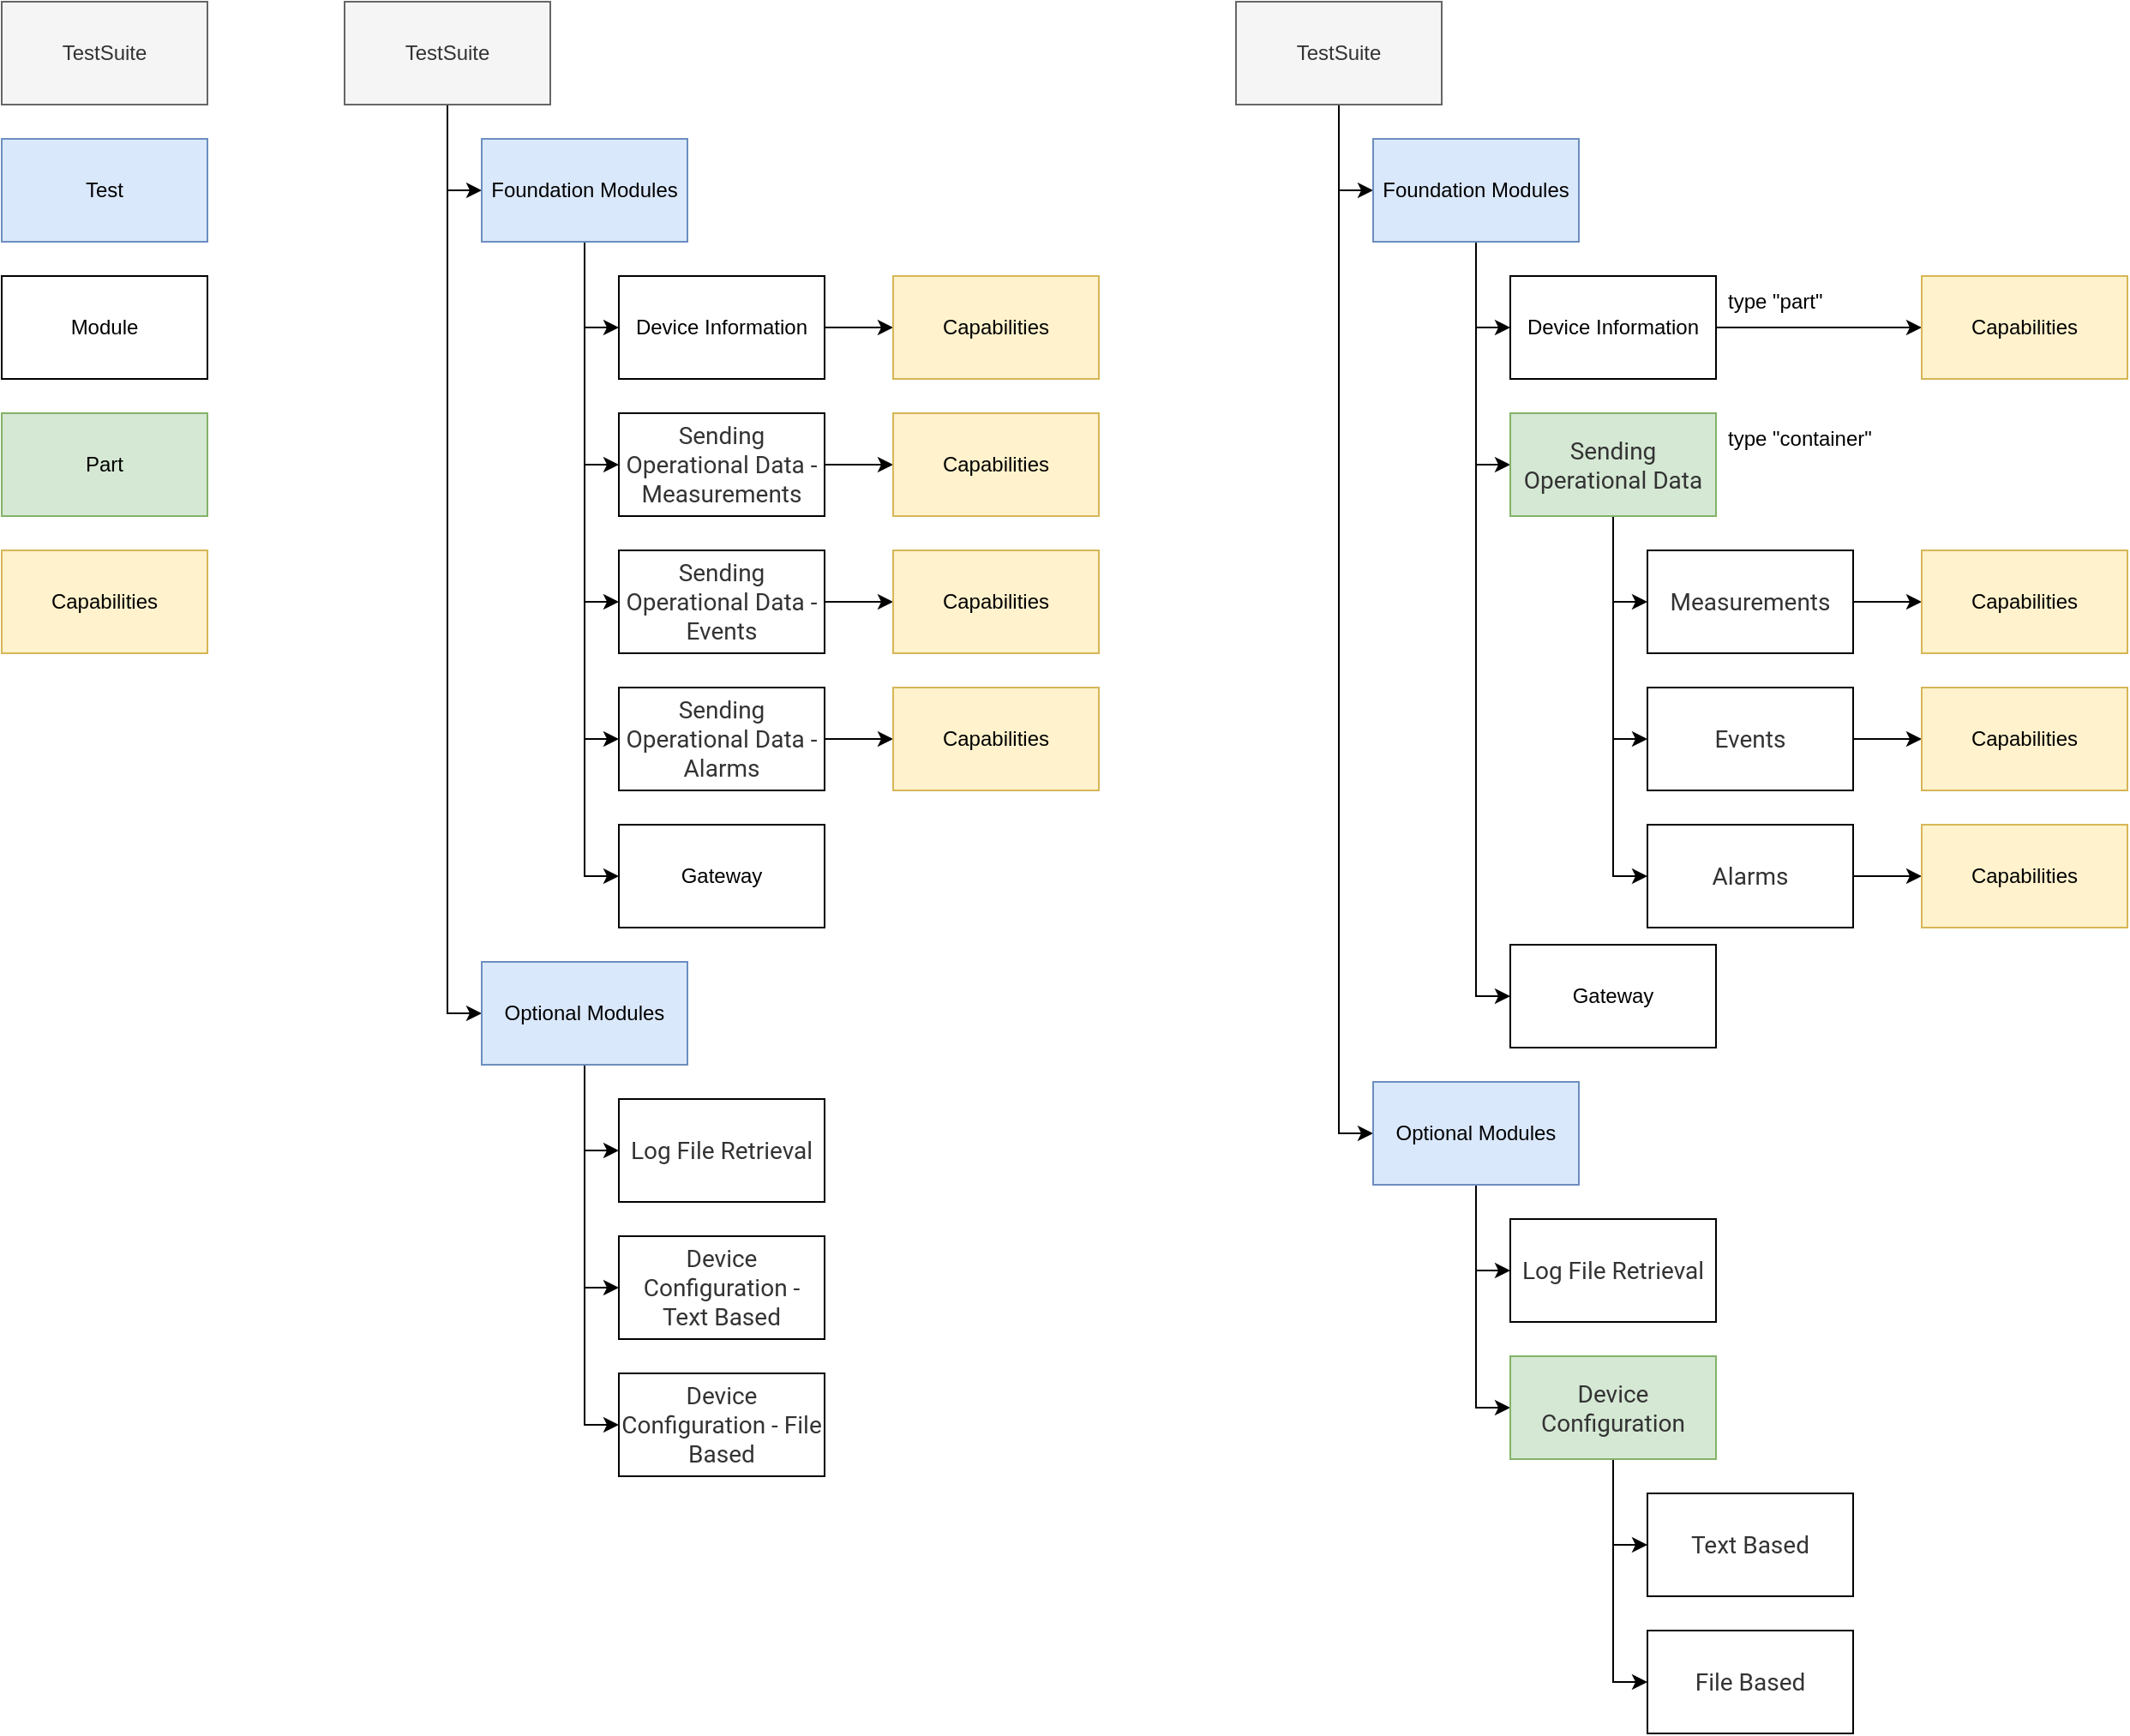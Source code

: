 <mxfile version="15.6.8" type="device"><diagram id="FVB2DIKRW_cvwSNGYGZr" name="TestSuite"><mxGraphModel dx="2230" dy="1004" grid="1" gridSize="10" guides="1" tooltips="1" connect="1" arrows="1" fold="1" page="0" pageScale="1" pageWidth="827" pageHeight="1169" math="0" shadow="0"><root><mxCell id="0"/><mxCell id="1" parent="0"/><mxCell id="3HemhXOC1JlTTPq5fDlz-4" style="edgeStyle=orthogonalEdgeStyle;rounded=0;orthogonalLoop=1;jettySize=auto;html=1;entryX=0;entryY=0.5;entryDx=0;entryDy=0;" edge="1" parent="1" source="3HemhXOC1JlTTPq5fDlz-1" target="3HemhXOC1JlTTPq5fDlz-2"><mxGeometry relative="1" as="geometry"/></mxCell><mxCell id="3HemhXOC1JlTTPq5fDlz-5" style="edgeStyle=orthogonalEdgeStyle;rounded=0;orthogonalLoop=1;jettySize=auto;html=1;entryX=0;entryY=0.5;entryDx=0;entryDy=0;" edge="1" parent="1" source="3HemhXOC1JlTTPq5fDlz-1" target="3HemhXOC1JlTTPq5fDlz-3"><mxGeometry relative="1" as="geometry"/></mxCell><mxCell id="3HemhXOC1JlTTPq5fDlz-1" value="TestSuite" style="rounded=0;whiteSpace=wrap;html=1;fillColor=#f5f5f5;fontColor=#333333;strokeColor=#666666;" vertex="1" parent="1"><mxGeometry x="-120" y="80" width="120" height="60" as="geometry"/></mxCell><mxCell id="3HemhXOC1JlTTPq5fDlz-12" style="edgeStyle=orthogonalEdgeStyle;rounded=0;orthogonalLoop=1;jettySize=auto;html=1;entryX=0;entryY=0.5;entryDx=0;entryDy=0;" edge="1" parent="1" source="3HemhXOC1JlTTPq5fDlz-2" target="3HemhXOC1JlTTPq5fDlz-6"><mxGeometry relative="1" as="geometry"/></mxCell><mxCell id="3HemhXOC1JlTTPq5fDlz-14" style="edgeStyle=orthogonalEdgeStyle;rounded=0;orthogonalLoop=1;jettySize=auto;html=1;entryX=0;entryY=0.5;entryDx=0;entryDy=0;" edge="1" parent="1" source="3HemhXOC1JlTTPq5fDlz-2" target="3HemhXOC1JlTTPq5fDlz-8"><mxGeometry relative="1" as="geometry"/></mxCell><mxCell id="3HemhXOC1JlTTPq5fDlz-17" style="edgeStyle=orthogonalEdgeStyle;rounded=0;orthogonalLoop=1;jettySize=auto;html=1;entryX=0;entryY=0.5;entryDx=0;entryDy=0;" edge="1" parent="1" source="3HemhXOC1JlTTPq5fDlz-2" target="3HemhXOC1JlTTPq5fDlz-15"><mxGeometry relative="1" as="geometry"/></mxCell><mxCell id="3HemhXOC1JlTTPq5fDlz-18" style="edgeStyle=orthogonalEdgeStyle;rounded=0;orthogonalLoop=1;jettySize=auto;html=1;entryX=0;entryY=0.5;entryDx=0;entryDy=0;" edge="1" parent="1" source="3HemhXOC1JlTTPq5fDlz-2" target="3HemhXOC1JlTTPq5fDlz-16"><mxGeometry relative="1" as="geometry"/></mxCell><mxCell id="3HemhXOC1JlTTPq5fDlz-2" value="Foundation Modules" style="rounded=0;whiteSpace=wrap;html=1;" vertex="1" parent="1"><mxGeometry x="-40" y="160" width="120" height="60" as="geometry"/></mxCell><mxCell id="3HemhXOC1JlTTPq5fDlz-23" style="edgeStyle=orthogonalEdgeStyle;rounded=0;orthogonalLoop=1;jettySize=auto;html=1;entryX=0;entryY=0.5;entryDx=0;entryDy=0;" edge="1" parent="1" source="3HemhXOC1JlTTPq5fDlz-3" target="3HemhXOC1JlTTPq5fDlz-9"><mxGeometry relative="1" as="geometry"/></mxCell><mxCell id="3HemhXOC1JlTTPq5fDlz-24" style="edgeStyle=orthogonalEdgeStyle;rounded=0;orthogonalLoop=1;jettySize=auto;html=1;entryX=0;entryY=0.5;entryDx=0;entryDy=0;" edge="1" parent="1" source="3HemhXOC1JlTTPq5fDlz-3" target="3HemhXOC1JlTTPq5fDlz-10"><mxGeometry relative="1" as="geometry"/></mxCell><mxCell id="3HemhXOC1JlTTPq5fDlz-25" style="edgeStyle=orthogonalEdgeStyle;rounded=0;orthogonalLoop=1;jettySize=auto;html=1;entryX=0;entryY=0.5;entryDx=0;entryDy=0;" edge="1" parent="1" source="3HemhXOC1JlTTPq5fDlz-3" target="3HemhXOC1JlTTPq5fDlz-11"><mxGeometry relative="1" as="geometry"/></mxCell><mxCell id="3HemhXOC1JlTTPq5fDlz-3" value="Optional Modules" style="rounded=0;whiteSpace=wrap;html=1;" vertex="1" parent="1"><mxGeometry x="-40" y="640" width="120" height="60" as="geometry"/></mxCell><mxCell id="3HemhXOC1JlTTPq5fDlz-20" value="" style="edgeStyle=orthogonalEdgeStyle;rounded=0;orthogonalLoop=1;jettySize=auto;html=1;" edge="1" parent="1" source="3HemhXOC1JlTTPq5fDlz-6" target="3HemhXOC1JlTTPq5fDlz-19"><mxGeometry relative="1" as="geometry"/></mxCell><mxCell id="3HemhXOC1JlTTPq5fDlz-6" value="Device Information" style="rounded=0;whiteSpace=wrap;html=1;" vertex="1" parent="1"><mxGeometry x="40" y="240" width="120" height="60" as="geometry"/></mxCell><mxCell id="3HemhXOC1JlTTPq5fDlz-68" style="edgeStyle=orthogonalEdgeStyle;rounded=0;orthogonalLoop=1;jettySize=auto;html=1;" edge="1" parent="1" source="3HemhXOC1JlTTPq5fDlz-8" target="3HemhXOC1JlTTPq5fDlz-67"><mxGeometry relative="1" as="geometry"/></mxCell><mxCell id="3HemhXOC1JlTTPq5fDlz-8" value="&lt;span style=&quot;color: rgb(51 , 51 , 51) ; font-family: &amp;#34;roboto&amp;#34; , &amp;#34;helvetica&amp;#34; , &amp;#34;arial&amp;#34; , sans-serif ; font-size: 14px ; text-align: left&quot;&gt;Sending Operational Data - Measurements&lt;/span&gt;" style="rounded=0;whiteSpace=wrap;html=1;" vertex="1" parent="1"><mxGeometry x="40" y="320" width="120" height="60" as="geometry"/></mxCell><mxCell id="3HemhXOC1JlTTPq5fDlz-9" value="&lt;span style=&quot;color: rgb(51 , 51 , 51) ; font-family: &amp;#34;roboto&amp;#34; , &amp;#34;helvetica&amp;#34; , &amp;#34;arial&amp;#34; , sans-serif ; font-size: 14px ; text-align: left&quot;&gt;Log File Retrieval&lt;/span&gt;" style="rounded=0;whiteSpace=wrap;html=1;" vertex="1" parent="1"><mxGeometry x="40" y="720" width="120" height="60" as="geometry"/></mxCell><mxCell id="3HemhXOC1JlTTPq5fDlz-10" value="&lt;span style=&quot;color: rgb(51 , 51 , 51) ; font-family: &amp;#34;roboto&amp;#34; , &amp;#34;helvetica&amp;#34; , &amp;#34;arial&amp;#34; , sans-serif ; font-size: 14px ; text-align: left&quot;&gt;Device Configuration - Text Based&lt;/span&gt;" style="rounded=0;whiteSpace=wrap;html=1;" vertex="1" parent="1"><mxGeometry x="40" y="800" width="120" height="60" as="geometry"/></mxCell><mxCell id="3HemhXOC1JlTTPq5fDlz-11" value="&lt;span style=&quot;color: rgb(51 , 51 , 51) ; font-family: &amp;#34;roboto&amp;#34; , &amp;#34;helvetica&amp;#34; , &amp;#34;arial&amp;#34; , sans-serif ; font-size: 14px ; text-align: left&quot;&gt;Device Configuration - File Based&lt;/span&gt;" style="rounded=0;whiteSpace=wrap;html=1;" vertex="1" parent="1"><mxGeometry x="40" y="880" width="120" height="60" as="geometry"/></mxCell><mxCell id="3HemhXOC1JlTTPq5fDlz-71" style="edgeStyle=orthogonalEdgeStyle;rounded=0;orthogonalLoop=1;jettySize=auto;html=1;" edge="1" parent="1" source="3HemhXOC1JlTTPq5fDlz-15" target="3HemhXOC1JlTTPq5fDlz-69"><mxGeometry relative="1" as="geometry"/></mxCell><mxCell id="3HemhXOC1JlTTPq5fDlz-15" value="&lt;span style=&quot;color: rgb(51 , 51 , 51) ; font-family: &amp;#34;roboto&amp;#34; , &amp;#34;helvetica&amp;#34; , &amp;#34;arial&amp;#34; , sans-serif ; font-size: 14px ; text-align: left&quot;&gt;Sending Operational Data - Events&lt;/span&gt;" style="rounded=0;whiteSpace=wrap;html=1;" vertex="1" parent="1"><mxGeometry x="40" y="400" width="120" height="60" as="geometry"/></mxCell><mxCell id="3HemhXOC1JlTTPq5fDlz-72" style="edgeStyle=orthogonalEdgeStyle;rounded=0;orthogonalLoop=1;jettySize=auto;html=1;" edge="1" parent="1" source="3HemhXOC1JlTTPq5fDlz-16" target="3HemhXOC1JlTTPq5fDlz-70"><mxGeometry relative="1" as="geometry"/></mxCell><mxCell id="3HemhXOC1JlTTPq5fDlz-16" value="&lt;span style=&quot;color: rgb(51 , 51 , 51) ; font-family: &amp;#34;roboto&amp;#34; , &amp;#34;helvetica&amp;#34; , &amp;#34;arial&amp;#34; , sans-serif ; font-size: 14px ; text-align: left&quot;&gt;Sending Operational Data - Alarms&lt;/span&gt;" style="rounded=0;whiteSpace=wrap;html=1;" vertex="1" parent="1"><mxGeometry x="40" y="480" width="120" height="60" as="geometry"/></mxCell><mxCell id="3HemhXOC1JlTTPq5fDlz-19" value="Capabilities" style="rounded=0;whiteSpace=wrap;html=1;fillColor=#fff2cc;strokeColor=#d6b656;" vertex="1" parent="1"><mxGeometry x="200" y="240" width="120" height="60" as="geometry"/></mxCell><mxCell id="3HemhXOC1JlTTPq5fDlz-26" style="edgeStyle=orthogonalEdgeStyle;rounded=0;orthogonalLoop=1;jettySize=auto;html=1;entryX=0;entryY=0.5;entryDx=0;entryDy=0;" edge="1" parent="1" source="3HemhXOC1JlTTPq5fDlz-28" target="3HemhXOC1JlTTPq5fDlz-33"><mxGeometry relative="1" as="geometry"/></mxCell><mxCell id="3HemhXOC1JlTTPq5fDlz-27" style="edgeStyle=orthogonalEdgeStyle;rounded=0;orthogonalLoop=1;jettySize=auto;html=1;entryX=0;entryY=0.5;entryDx=0;entryDy=0;" edge="1" parent="1" source="3HemhXOC1JlTTPq5fDlz-28" target="3HemhXOC1JlTTPq5fDlz-37"><mxGeometry relative="1" as="geometry"/></mxCell><mxCell id="3HemhXOC1JlTTPq5fDlz-28" value="TestSuite" style="rounded=0;whiteSpace=wrap;html=1;fillColor=#f5f5f5;fontColor=#333333;strokeColor=#666666;" vertex="1" parent="1"><mxGeometry x="400" y="80" width="120" height="60" as="geometry"/></mxCell><mxCell id="3HemhXOC1JlTTPq5fDlz-29" style="edgeStyle=orthogonalEdgeStyle;rounded=0;orthogonalLoop=1;jettySize=auto;html=1;entryX=0;entryY=0.5;entryDx=0;entryDy=0;" edge="1" parent="1" source="3HemhXOC1JlTTPq5fDlz-33" target="3HemhXOC1JlTTPq5fDlz-39"><mxGeometry relative="1" as="geometry"/></mxCell><mxCell id="3HemhXOC1JlTTPq5fDlz-55" style="edgeStyle=orthogonalEdgeStyle;rounded=0;orthogonalLoop=1;jettySize=auto;html=1;entryX=0;entryY=0.5;entryDx=0;entryDy=0;" edge="1" parent="1" source="3HemhXOC1JlTTPq5fDlz-33" target="3HemhXOC1JlTTPq5fDlz-54"><mxGeometry relative="1" as="geometry"/></mxCell><mxCell id="3HemhXOC1JlTTPq5fDlz-78" style="edgeStyle=orthogonalEdgeStyle;rounded=0;orthogonalLoop=1;jettySize=auto;html=1;entryX=0;entryY=0.5;entryDx=0;entryDy=0;" edge="1" parent="1" source="3HemhXOC1JlTTPq5fDlz-33" target="3HemhXOC1JlTTPq5fDlz-77"><mxGeometry relative="1" as="geometry"/></mxCell><mxCell id="3HemhXOC1JlTTPq5fDlz-33" value="Foundation Modules" style="rounded=0;whiteSpace=wrap;html=1;fillColor=#dae8fc;strokeColor=#6c8ebf;" vertex="1" parent="1"><mxGeometry x="480" y="160" width="120" height="60" as="geometry"/></mxCell><mxCell id="3HemhXOC1JlTTPq5fDlz-34" style="edgeStyle=orthogonalEdgeStyle;rounded=0;orthogonalLoop=1;jettySize=auto;html=1;entryX=0;entryY=0.5;entryDx=0;entryDy=0;" edge="1" parent="1" source="3HemhXOC1JlTTPq5fDlz-37" target="3HemhXOC1JlTTPq5fDlz-41"><mxGeometry relative="1" as="geometry"/></mxCell><mxCell id="3HemhXOC1JlTTPq5fDlz-37" value="Optional Modules" style="rounded=0;whiteSpace=wrap;html=1;" vertex="1" parent="1"><mxGeometry x="480" y="710" width="120" height="60" as="geometry"/></mxCell><mxCell id="3HemhXOC1JlTTPq5fDlz-38" value="" style="edgeStyle=orthogonalEdgeStyle;rounded=0;orthogonalLoop=1;jettySize=auto;html=1;" edge="1" parent="1" source="3HemhXOC1JlTTPq5fDlz-39" target="3HemhXOC1JlTTPq5fDlz-46"><mxGeometry relative="1" as="geometry"/></mxCell><mxCell id="3HemhXOC1JlTTPq5fDlz-39" value="Device Information" style="rounded=0;whiteSpace=wrap;html=1;" vertex="1" parent="1"><mxGeometry x="560" y="240" width="120" height="60" as="geometry"/></mxCell><mxCell id="3HemhXOC1JlTTPq5fDlz-60" style="edgeStyle=orthogonalEdgeStyle;rounded=0;orthogonalLoop=1;jettySize=auto;html=1;" edge="1" parent="1" source="3HemhXOC1JlTTPq5fDlz-40" target="3HemhXOC1JlTTPq5fDlz-59"><mxGeometry relative="1" as="geometry"/></mxCell><mxCell id="3HemhXOC1JlTTPq5fDlz-40" value="&lt;span style=&quot;color: rgb(51 , 51 , 51) ; font-family: &amp;#34;roboto&amp;#34; , &amp;#34;helvetica&amp;#34; , &amp;#34;arial&amp;#34; , sans-serif ; font-size: 14px ; text-align: left&quot;&gt;Measurements&lt;/span&gt;" style="rounded=0;whiteSpace=wrap;html=1;" vertex="1" parent="1"><mxGeometry x="640" y="400" width="120" height="60" as="geometry"/></mxCell><mxCell id="3HemhXOC1JlTTPq5fDlz-41" value="&lt;span style=&quot;color: rgb(51 , 51 , 51) ; font-family: &amp;#34;roboto&amp;#34; , &amp;#34;helvetica&amp;#34; , &amp;#34;arial&amp;#34; , sans-serif ; font-size: 14px ; text-align: left&quot;&gt;Log File Retrieval&lt;/span&gt;" style="rounded=0;whiteSpace=wrap;html=1;" vertex="1" parent="1"><mxGeometry x="560" y="790" width="120" height="60" as="geometry"/></mxCell><mxCell id="3HemhXOC1JlTTPq5fDlz-42" value="&lt;span style=&quot;color: rgb(51 , 51 , 51) ; font-family: &amp;#34;roboto&amp;#34; , &amp;#34;helvetica&amp;#34; , &amp;#34;arial&amp;#34; , sans-serif ; font-size: 14px ; text-align: left&quot;&gt;Text Based&lt;/span&gt;" style="rounded=0;whiteSpace=wrap;html=1;" vertex="1" parent="1"><mxGeometry x="640" y="950" width="120" height="60" as="geometry"/></mxCell><mxCell id="3HemhXOC1JlTTPq5fDlz-43" value="&lt;span style=&quot;color: rgb(51 , 51 , 51) ; font-family: &amp;#34;roboto&amp;#34; , &amp;#34;helvetica&amp;#34; , &amp;#34;arial&amp;#34; , sans-serif ; font-size: 14px ; text-align: left&quot;&gt;File Based&lt;/span&gt;" style="rounded=0;whiteSpace=wrap;html=1;" vertex="1" parent="1"><mxGeometry x="640" y="1030" width="120" height="60" as="geometry"/></mxCell><mxCell id="3HemhXOC1JlTTPq5fDlz-75" style="edgeStyle=orthogonalEdgeStyle;rounded=0;orthogonalLoop=1;jettySize=auto;html=1;" edge="1" parent="1" source="3HemhXOC1JlTTPq5fDlz-44" target="3HemhXOC1JlTTPq5fDlz-73"><mxGeometry relative="1" as="geometry"/></mxCell><mxCell id="3HemhXOC1JlTTPq5fDlz-44" value="&lt;span style=&quot;color: rgb(51 , 51 , 51) ; font-family: &amp;#34;roboto&amp;#34; , &amp;#34;helvetica&amp;#34; , &amp;#34;arial&amp;#34; , sans-serif ; font-size: 14px ; text-align: left&quot;&gt;Events&lt;/span&gt;" style="rounded=0;whiteSpace=wrap;html=1;" vertex="1" parent="1"><mxGeometry x="640" y="480" width="120" height="60" as="geometry"/></mxCell><mxCell id="3HemhXOC1JlTTPq5fDlz-76" style="edgeStyle=orthogonalEdgeStyle;rounded=0;orthogonalLoop=1;jettySize=auto;html=1;" edge="1" parent="1" source="3HemhXOC1JlTTPq5fDlz-45" target="3HemhXOC1JlTTPq5fDlz-74"><mxGeometry relative="1" as="geometry"/></mxCell><mxCell id="3HemhXOC1JlTTPq5fDlz-45" value="&lt;span style=&quot;color: rgb(51 , 51 , 51) ; font-family: &amp;#34;roboto&amp;#34; , &amp;#34;helvetica&amp;#34; , &amp;#34;arial&amp;#34; , sans-serif ; font-size: 14px ; text-align: left&quot;&gt;Alarms&lt;/span&gt;" style="rounded=0;whiteSpace=wrap;html=1;" vertex="1" parent="1"><mxGeometry x="640" y="560" width="120" height="60" as="geometry"/></mxCell><mxCell id="3HemhXOC1JlTTPq5fDlz-46" value="Capabilities" style="rounded=0;whiteSpace=wrap;html=1;fillColor=#fff2cc;strokeColor=#d6b656;" vertex="1" parent="1"><mxGeometry x="800" y="240" width="120" height="60" as="geometry"/></mxCell><mxCell id="3HemhXOC1JlTTPq5fDlz-83" style="edgeStyle=orthogonalEdgeStyle;rounded=0;orthogonalLoop=1;jettySize=auto;html=1;entryX=0;entryY=0.5;entryDx=0;entryDy=0;" edge="1" parent="1" source="3HemhXOC1JlTTPq5fDlz-47" target="3HemhXOC1JlTTPq5fDlz-82"><mxGeometry relative="1" as="geometry"/></mxCell><mxCell id="3HemhXOC1JlTTPq5fDlz-47" value="Foundation Modules" style="rounded=0;whiteSpace=wrap;html=1;fillColor=#dae8fc;strokeColor=#6c8ebf;" vertex="1" parent="1"><mxGeometry x="-40" y="160" width="120" height="60" as="geometry"/></mxCell><mxCell id="3HemhXOC1JlTTPq5fDlz-48" value="Optional Modules" style="rounded=0;whiteSpace=wrap;html=1;fillColor=#dae8fc;strokeColor=#6c8ebf;" vertex="1" parent="1"><mxGeometry x="-40" y="640" width="120" height="60" as="geometry"/></mxCell><mxCell id="3HemhXOC1JlTTPq5fDlz-62" style="edgeStyle=orthogonalEdgeStyle;rounded=0;orthogonalLoop=1;jettySize=auto;html=1;entryX=0;entryY=0.5;entryDx=0;entryDy=0;" edge="1" parent="1" source="3HemhXOC1JlTTPq5fDlz-49" target="3HemhXOC1JlTTPq5fDlz-61"><mxGeometry relative="1" as="geometry"/></mxCell><mxCell id="3HemhXOC1JlTTPq5fDlz-49" value="Optional Modules" style="rounded=0;whiteSpace=wrap;html=1;fillColor=#dae8fc;strokeColor=#6c8ebf;" vertex="1" parent="1"><mxGeometry x="480" y="710" width="120" height="60" as="geometry"/></mxCell><mxCell id="3HemhXOC1JlTTPq5fDlz-50" value="Test" style="rounded=0;whiteSpace=wrap;html=1;fillColor=#dae8fc;strokeColor=#6c8ebf;" vertex="1" parent="1"><mxGeometry x="-320" y="160" width="120" height="60" as="geometry"/></mxCell><mxCell id="3HemhXOC1JlTTPq5fDlz-51" value="Module" style="rounded=0;whiteSpace=wrap;html=1;" vertex="1" parent="1"><mxGeometry x="-320" y="240" width="120" height="60" as="geometry"/></mxCell><mxCell id="3HemhXOC1JlTTPq5fDlz-52" value="Capabilities" style="rounded=0;whiteSpace=wrap;html=1;fillColor=#fff2cc;strokeColor=#d6b656;" vertex="1" parent="1"><mxGeometry x="-320" y="400" width="120" height="60" as="geometry"/></mxCell><mxCell id="3HemhXOC1JlTTPq5fDlz-53" value="Part" style="rounded=0;whiteSpace=wrap;html=1;fillColor=#d5e8d4;strokeColor=#82b366;" vertex="1" parent="1"><mxGeometry x="-320" y="320" width="120" height="60" as="geometry"/></mxCell><mxCell id="3HemhXOC1JlTTPq5fDlz-56" style="edgeStyle=orthogonalEdgeStyle;rounded=0;orthogonalLoop=1;jettySize=auto;html=1;entryX=0;entryY=0.5;entryDx=0;entryDy=0;" edge="1" parent="1" source="3HemhXOC1JlTTPq5fDlz-54" target="3HemhXOC1JlTTPq5fDlz-40"><mxGeometry relative="1" as="geometry"/></mxCell><mxCell id="3HemhXOC1JlTTPq5fDlz-57" style="edgeStyle=orthogonalEdgeStyle;rounded=0;orthogonalLoop=1;jettySize=auto;html=1;entryX=0;entryY=0.5;entryDx=0;entryDy=0;" edge="1" parent="1" source="3HemhXOC1JlTTPq5fDlz-54" target="3HemhXOC1JlTTPq5fDlz-44"><mxGeometry relative="1" as="geometry"/></mxCell><mxCell id="3HemhXOC1JlTTPq5fDlz-58" style="edgeStyle=orthogonalEdgeStyle;rounded=0;orthogonalLoop=1;jettySize=auto;html=1;entryX=0;entryY=0.5;entryDx=0;entryDy=0;" edge="1" parent="1" source="3HemhXOC1JlTTPq5fDlz-54" target="3HemhXOC1JlTTPq5fDlz-45"><mxGeometry relative="1" as="geometry"/></mxCell><mxCell id="3HemhXOC1JlTTPq5fDlz-54" value="&lt;span style=&quot;color: rgb(51 , 51 , 51) ; font-family: &amp;#34;roboto&amp;#34; , &amp;#34;helvetica&amp;#34; , &amp;#34;arial&amp;#34; , sans-serif ; font-size: 14px ; text-align: left&quot;&gt;Sending Operational Data&lt;/span&gt;" style="rounded=0;whiteSpace=wrap;html=1;fillColor=#d5e8d4;strokeColor=#82b366;" vertex="1" parent="1"><mxGeometry x="560" y="320" width="120" height="60" as="geometry"/></mxCell><mxCell id="3HemhXOC1JlTTPq5fDlz-59" value="Capabilities" style="rounded=0;whiteSpace=wrap;html=1;fillColor=#fff2cc;strokeColor=#d6b656;" vertex="1" parent="1"><mxGeometry x="800" y="400" width="120" height="60" as="geometry"/></mxCell><mxCell id="3HemhXOC1JlTTPq5fDlz-63" style="edgeStyle=orthogonalEdgeStyle;rounded=0;orthogonalLoop=1;jettySize=auto;html=1;entryX=0;entryY=0.5;entryDx=0;entryDy=0;" edge="1" parent="1" source="3HemhXOC1JlTTPq5fDlz-61" target="3HemhXOC1JlTTPq5fDlz-42"><mxGeometry relative="1" as="geometry"/></mxCell><mxCell id="3HemhXOC1JlTTPq5fDlz-64" style="edgeStyle=orthogonalEdgeStyle;rounded=0;orthogonalLoop=1;jettySize=auto;html=1;entryX=0;entryY=0.5;entryDx=0;entryDy=0;" edge="1" parent="1" source="3HemhXOC1JlTTPq5fDlz-61" target="3HemhXOC1JlTTPq5fDlz-43"><mxGeometry relative="1" as="geometry"/></mxCell><mxCell id="3HemhXOC1JlTTPq5fDlz-61" value="&lt;span style=&quot;color: rgb(51 , 51 , 51) ; font-family: &amp;#34;roboto&amp;#34; , &amp;#34;helvetica&amp;#34; , &amp;#34;arial&amp;#34; , sans-serif ; font-size: 14px ; text-align: left&quot;&gt;Device Configuration&lt;/span&gt;" style="rounded=0;whiteSpace=wrap;html=1;fillColor=#d5e8d4;strokeColor=#82b366;" vertex="1" parent="1"><mxGeometry x="560" y="870" width="120" height="60" as="geometry"/></mxCell><mxCell id="3HemhXOC1JlTTPq5fDlz-65" value="TestSuite" style="rounded=0;whiteSpace=wrap;html=1;fillColor=#f5f5f5;fontColor=#333333;strokeColor=#666666;" vertex="1" parent="1"><mxGeometry x="-320" y="80" width="120" height="60" as="geometry"/></mxCell><mxCell id="3HemhXOC1JlTTPq5fDlz-67" value="Capabilities" style="rounded=0;whiteSpace=wrap;html=1;fillColor=#fff2cc;strokeColor=#d6b656;" vertex="1" parent="1"><mxGeometry x="200" y="320" width="120" height="60" as="geometry"/></mxCell><mxCell id="3HemhXOC1JlTTPq5fDlz-69" value="Capabilities" style="rounded=0;whiteSpace=wrap;html=1;fillColor=#fff2cc;strokeColor=#d6b656;" vertex="1" parent="1"><mxGeometry x="200" y="400" width="120" height="60" as="geometry"/></mxCell><mxCell id="3HemhXOC1JlTTPq5fDlz-70" value="Capabilities" style="rounded=0;whiteSpace=wrap;html=1;fillColor=#fff2cc;strokeColor=#d6b656;" vertex="1" parent="1"><mxGeometry x="200" y="480" width="120" height="60" as="geometry"/></mxCell><mxCell id="3HemhXOC1JlTTPq5fDlz-73" value="Capabilities" style="rounded=0;whiteSpace=wrap;html=1;fillColor=#fff2cc;strokeColor=#d6b656;" vertex="1" parent="1"><mxGeometry x="800" y="480" width="120" height="60" as="geometry"/></mxCell><mxCell id="3HemhXOC1JlTTPq5fDlz-74" value="Capabilities" style="rounded=0;whiteSpace=wrap;html=1;fillColor=#fff2cc;strokeColor=#d6b656;" vertex="1" parent="1"><mxGeometry x="800" y="560" width="120" height="60" as="geometry"/></mxCell><mxCell id="3HemhXOC1JlTTPq5fDlz-77" value="Gateway" style="rounded=0;whiteSpace=wrap;html=1;" vertex="1" parent="1"><mxGeometry x="560" y="630" width="120" height="60" as="geometry"/></mxCell><mxCell id="3HemhXOC1JlTTPq5fDlz-80" value="type &quot;container&quot;" style="text;html=1;strokeColor=none;fillColor=none;align=left;verticalAlign=middle;whiteSpace=wrap;rounded=0;" vertex="1" parent="1"><mxGeometry x="685" y="320" width="120" height="30" as="geometry"/></mxCell><mxCell id="3HemhXOC1JlTTPq5fDlz-81" value="type &quot;part&quot;" style="text;html=1;strokeColor=none;fillColor=none;align=left;verticalAlign=middle;whiteSpace=wrap;rounded=0;" vertex="1" parent="1"><mxGeometry x="685" y="240" width="80" height="30" as="geometry"/></mxCell><mxCell id="3HemhXOC1JlTTPq5fDlz-82" value="Gateway" style="rounded=0;whiteSpace=wrap;html=1;" vertex="1" parent="1"><mxGeometry x="40" y="560" width="120" height="60" as="geometry"/></mxCell></root></mxGraphModel></diagram></mxfile>
